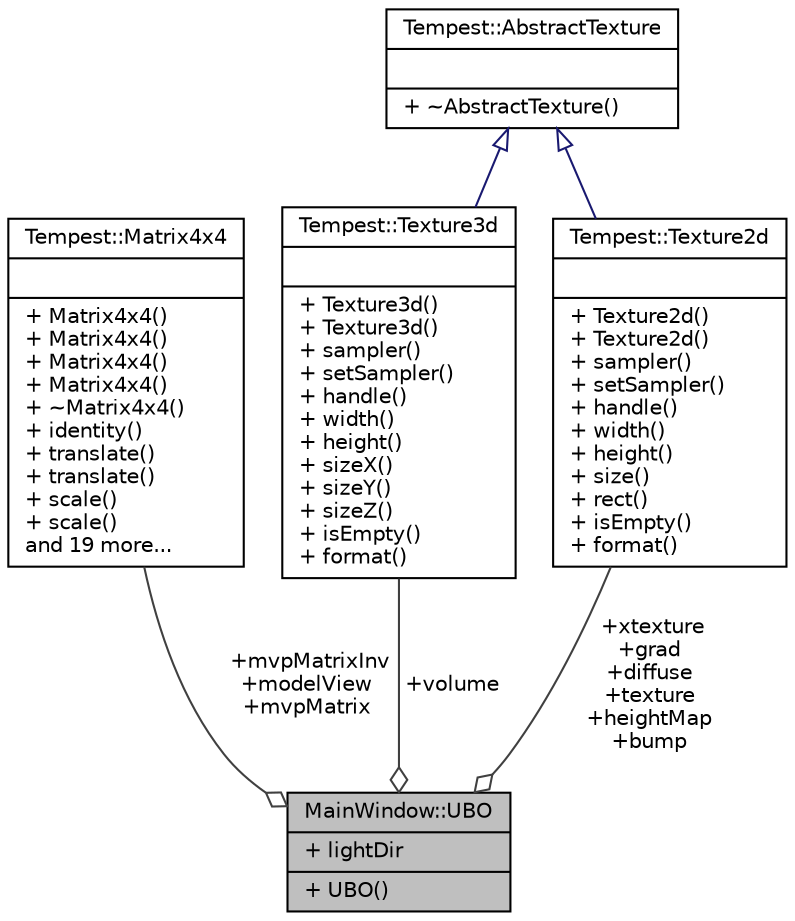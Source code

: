 digraph "MainWindow::UBO"
{
  edge [fontname="Helvetica",fontsize="10",labelfontname="Helvetica",labelfontsize="10"];
  node [fontname="Helvetica",fontsize="10",shape=record];
  Node1 [label="{MainWindow::UBO\n|+ lightDir\l|+ UBO()\l}",height=0.2,width=0.4,color="black", fillcolor="grey75", style="filled", fontcolor="black"];
  Node2 -> Node1 [color="grey25",fontsize="10",style="solid",label=" +mvpMatrixInv\n+modelView\n+mvpMatrix" ,arrowhead="odiamond",fontname="Helvetica"];
  Node2 [label="{Tempest::Matrix4x4\n||+ Matrix4x4()\l+ Matrix4x4()\l+ Matrix4x4()\l+ Matrix4x4()\l+ ~Matrix4x4()\l+ identity()\l+ translate()\l+ translate()\l+ scale()\l+ scale()\land 19 more...\l}",height=0.2,width=0.4,color="black", fillcolor="white", style="filled",URL="$class_tempest_1_1_matrix4x4.html"];
  Node3 -> Node1 [color="grey25",fontsize="10",style="solid",label=" +volume" ,arrowhead="odiamond",fontname="Helvetica"];
  Node3 [label="{Tempest::Texture3d\n||+ Texture3d()\l+ Texture3d()\l+ sampler()\l+ setSampler()\l+ handle()\l+ width()\l+ height()\l+ sizeX()\l+ sizeY()\l+ sizeZ()\l+ isEmpty()\l+ format()\l}",height=0.2,width=0.4,color="black", fillcolor="white", style="filled",URL="$class_tempest_1_1_texture3d.html",tooltip="simple 3d texture class "];
  Node4 -> Node3 [dir="back",color="midnightblue",fontsize="10",style="solid",arrowtail="onormal",fontname="Helvetica"];
  Node4 [label="{Tempest::AbstractTexture\n||+ ~AbstractTexture()\l}",height=0.2,width=0.4,color="black", fillcolor="white", style="filled",URL="$class_tempest_1_1_abstract_texture.html",tooltip="Интерфейс класса текстуры. "];
  Node5 -> Node1 [color="grey25",fontsize="10",style="solid",label=" +xtexture\n+grad\n+diffuse\n+texture\n+heightMap\n+bump" ,arrowhead="odiamond",fontname="Helvetica"];
  Node5 [label="{Tempest::Texture2d\n||+ Texture2d()\l+ Texture2d()\l+ sampler()\l+ setSampler()\l+ handle()\l+ width()\l+ height()\l+ size()\l+ rect()\l+ isEmpty()\l+ format()\l}",height=0.2,width=0.4,color="black", fillcolor="white", style="filled",URL="$class_tempest_1_1_texture2d.html",tooltip="simple 2d texture class "];
  Node4 -> Node5 [dir="back",color="midnightblue",fontsize="10",style="solid",arrowtail="onormal",fontname="Helvetica"];
}
